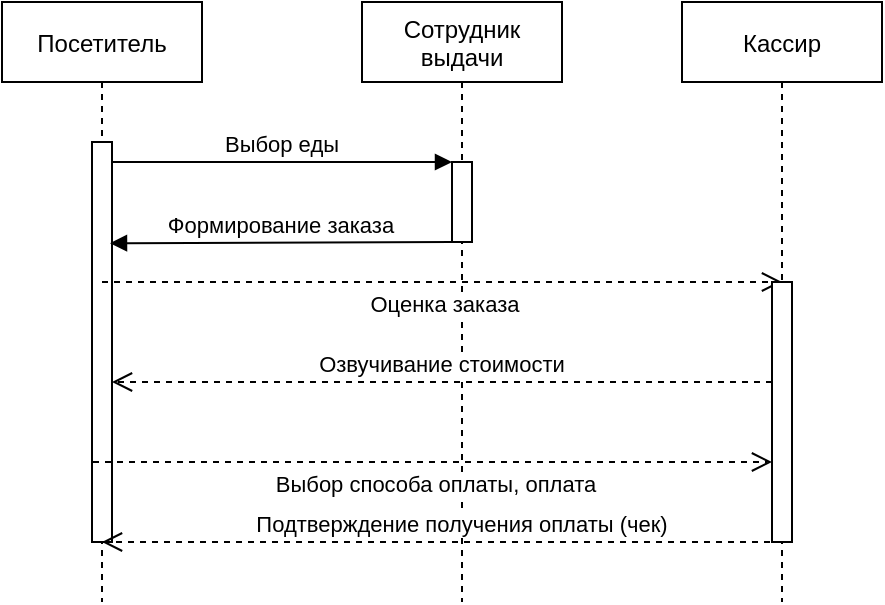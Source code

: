<mxfile version="16.2.7" type="device"><diagram id="kgpKYQtTHZ0yAKxKKP6v" name="Page-1"><mxGraphModel dx="734" dy="705" grid="1" gridSize="10" guides="1" tooltips="1" connect="1" arrows="1" fold="1" page="1" pageScale="1" pageWidth="850" pageHeight="1100" math="0" shadow="0"><root><mxCell id="0"/><mxCell id="1" parent="0"/><mxCell id="3nuBFxr9cyL0pnOWT2aG-1" value="Посетитель" style="shape=umlLifeline;perimeter=lifelinePerimeter;container=1;collapsible=0;recursiveResize=0;rounded=0;shadow=0;strokeWidth=1;" parent="1" vertex="1"><mxGeometry x="120" y="80" width="100" height="300" as="geometry"/></mxCell><mxCell id="3nuBFxr9cyL0pnOWT2aG-2" value="" style="points=[];perimeter=orthogonalPerimeter;rounded=0;shadow=0;strokeWidth=1;" parent="3nuBFxr9cyL0pnOWT2aG-1" vertex="1"><mxGeometry x="45" y="70" width="10" height="200" as="geometry"/></mxCell><mxCell id="3nuBFxr9cyL0pnOWT2aG-5" value="Сотрудник&#10;выдачи" style="shape=umlLifeline;perimeter=lifelinePerimeter;container=1;collapsible=0;recursiveResize=0;rounded=0;shadow=0;strokeWidth=1;" parent="1" vertex="1"><mxGeometry x="300" y="80" width="100" height="300" as="geometry"/></mxCell><mxCell id="3nuBFxr9cyL0pnOWT2aG-6" value="" style="points=[];perimeter=orthogonalPerimeter;rounded=0;shadow=0;strokeWidth=1;" parent="3nuBFxr9cyL0pnOWT2aG-5" vertex="1"><mxGeometry x="45" y="80" width="10" height="40" as="geometry"/></mxCell><mxCell id="-WQzHuN1EGeZlkBfhtdL-6" value="Выбор способа оплаты, оплата" style="verticalAlign=bottom;endArrow=open;dashed=1;endSize=8;shadow=0;strokeWidth=1;" parent="3nuBFxr9cyL0pnOWT2aG-5" edge="1"><mxGeometry x="0.01" y="-20" relative="1" as="geometry"><mxPoint x="205" y="230" as="targetPoint"/><mxPoint x="-134.5" y="230" as="sourcePoint"/><Array as="points"><mxPoint x="15.5" y="230"/></Array><mxPoint as="offset"/></mxGeometry></mxCell><mxCell id="3nuBFxr9cyL0pnOWT2aG-7" value="Озвучивание стоимости" style="verticalAlign=bottom;endArrow=open;dashed=1;endSize=8;shadow=0;strokeWidth=1;" parent="1" source="-WQzHuN1EGeZlkBfhtdL-3" target="3nuBFxr9cyL0pnOWT2aG-2" edge="1"><mxGeometry relative="1" as="geometry"><mxPoint x="275" y="236" as="targetPoint"/><Array as="points"><mxPoint x="340" y="270"/></Array></mxGeometry></mxCell><mxCell id="3nuBFxr9cyL0pnOWT2aG-8" value="Выбор еды" style="verticalAlign=bottom;endArrow=block;entryX=0;entryY=0;shadow=0;strokeWidth=1;" parent="1" source="3nuBFxr9cyL0pnOWT2aG-2" target="3nuBFxr9cyL0pnOWT2aG-6" edge="1"><mxGeometry relative="1" as="geometry"><mxPoint x="275" y="160" as="sourcePoint"/></mxGeometry></mxCell><mxCell id="3nuBFxr9cyL0pnOWT2aG-9" value="Формирование заказа" style="verticalAlign=bottom;endArrow=block;entryX=0.9;entryY=0.253;shadow=0;strokeWidth=1;entryDx=0;entryDy=0;entryPerimeter=0;" parent="1" source="3nuBFxr9cyL0pnOWT2aG-6" target="3nuBFxr9cyL0pnOWT2aG-2" edge="1"><mxGeometry relative="1" as="geometry"><mxPoint x="240" y="200" as="sourcePoint"/><mxPoint x="180" y="200" as="targetPoint"/></mxGeometry></mxCell><mxCell id="3nuBFxr9cyL0pnOWT2aG-10" value="Оценка заказа" style="verticalAlign=bottom;endArrow=open;dashed=1;endSize=8;shadow=0;strokeWidth=1;entryX=0.5;entryY=0;entryDx=0;entryDy=0;entryPerimeter=0;" parent="1" target="-WQzHuN1EGeZlkBfhtdL-3" edge="1"><mxGeometry x="0.01" y="-20" relative="1" as="geometry"><mxPoint x="240" y="257" as="targetPoint"/><mxPoint x="170" y="220" as="sourcePoint"/><Array as="points"><mxPoint x="320" y="220"/></Array><mxPoint as="offset"/></mxGeometry></mxCell><mxCell id="-WQzHuN1EGeZlkBfhtdL-2" value="Кассир" style="shape=umlLifeline;perimeter=lifelinePerimeter;container=1;collapsible=0;recursiveResize=0;rounded=0;shadow=0;strokeWidth=1;" parent="1" vertex="1"><mxGeometry x="460" y="80" width="100" height="300" as="geometry"/></mxCell><mxCell id="-WQzHuN1EGeZlkBfhtdL-3" value="" style="points=[];perimeter=orthogonalPerimeter;rounded=0;shadow=0;strokeWidth=1;" parent="-WQzHuN1EGeZlkBfhtdL-2" vertex="1"><mxGeometry x="45" y="140" width="10" height="130" as="geometry"/></mxCell><mxCell id="-WQzHuN1EGeZlkBfhtdL-7" value="Подтверждение получения оплаты (чек)" style="verticalAlign=bottom;endArrow=open;dashed=1;endSize=8;shadow=0;strokeWidth=1;" parent="1" edge="1"><mxGeometry x="-0.059" relative="1" as="geometry"><mxPoint x="170" y="350" as="targetPoint"/><mxPoint x="510" y="350" as="sourcePoint"/><Array as="points"><mxPoint x="335" y="350"/></Array><mxPoint as="offset"/></mxGeometry></mxCell></root></mxGraphModel></diagram></mxfile>